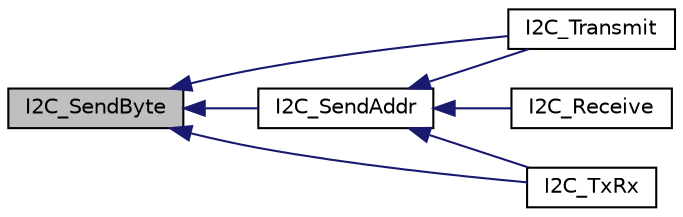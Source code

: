 digraph "I2C_SendByte"
{
  edge [fontname="Helvetica",fontsize="10",labelfontname="Helvetica",labelfontsize="10"];
  node [fontname="Helvetica",fontsize="10",shape=record];
  rankdir="LR";
  Node20 [label="I2C_SendByte",height=0.2,width=0.4,color="black", fillcolor="grey75", style="filled", fontcolor="black"];
  Node20 -> Node21 [dir="back",color="midnightblue",fontsize="10",style="solid",fontname="Helvetica"];
  Node21 [label="I2C_Transmit",height=0.2,width=0.4,color="black", fillcolor="white", style="filled",URL="$i2c_8c.html#a4913cc2a08031f38a0a396b20e7d552c",tooltip="Transmit the identifier + requested data out over I2C. "];
  Node20 -> Node22 [dir="back",color="midnightblue",fontsize="10",style="solid",fontname="Helvetica"];
  Node22 [label="I2C_TxRx",height=0.2,width=0.4,color="black", fillcolor="white", style="filled",URL="$i2c_8c.html#a25e3863f83b01bc96b9788c045bd5d56",tooltip="Handle a combined write + read process over I2C to a target device. "];
  Node20 -> Node23 [dir="back",color="midnightblue",fontsize="10",style="solid",fontname="Helvetica"];
  Node23 [label="I2C_SendAddr",height=0.2,width=0.4,color="black", fillcolor="white", style="filled",URL="$i2c_8c.html#aa8c6a720c14c9d481945c51dbf6ae07a",tooltip="Transmits the address to a target with the appropriate read/write bit set. "];
  Node23 -> Node21 [dir="back",color="midnightblue",fontsize="10",style="solid",fontname="Helvetica"];
  Node23 -> Node24 [dir="back",color="midnightblue",fontsize="10",style="solid",fontname="Helvetica"];
  Node24 [label="I2C_Receive",height=0.2,width=0.4,color="black", fillcolor="white", style="filled",URL="$i2c_8c.html#a7dd101b0896d33d24748ee155fb4b2a3",tooltip="Read data from the. "];
  Node23 -> Node22 [dir="back",color="midnightblue",fontsize="10",style="solid",fontname="Helvetica"];
}
